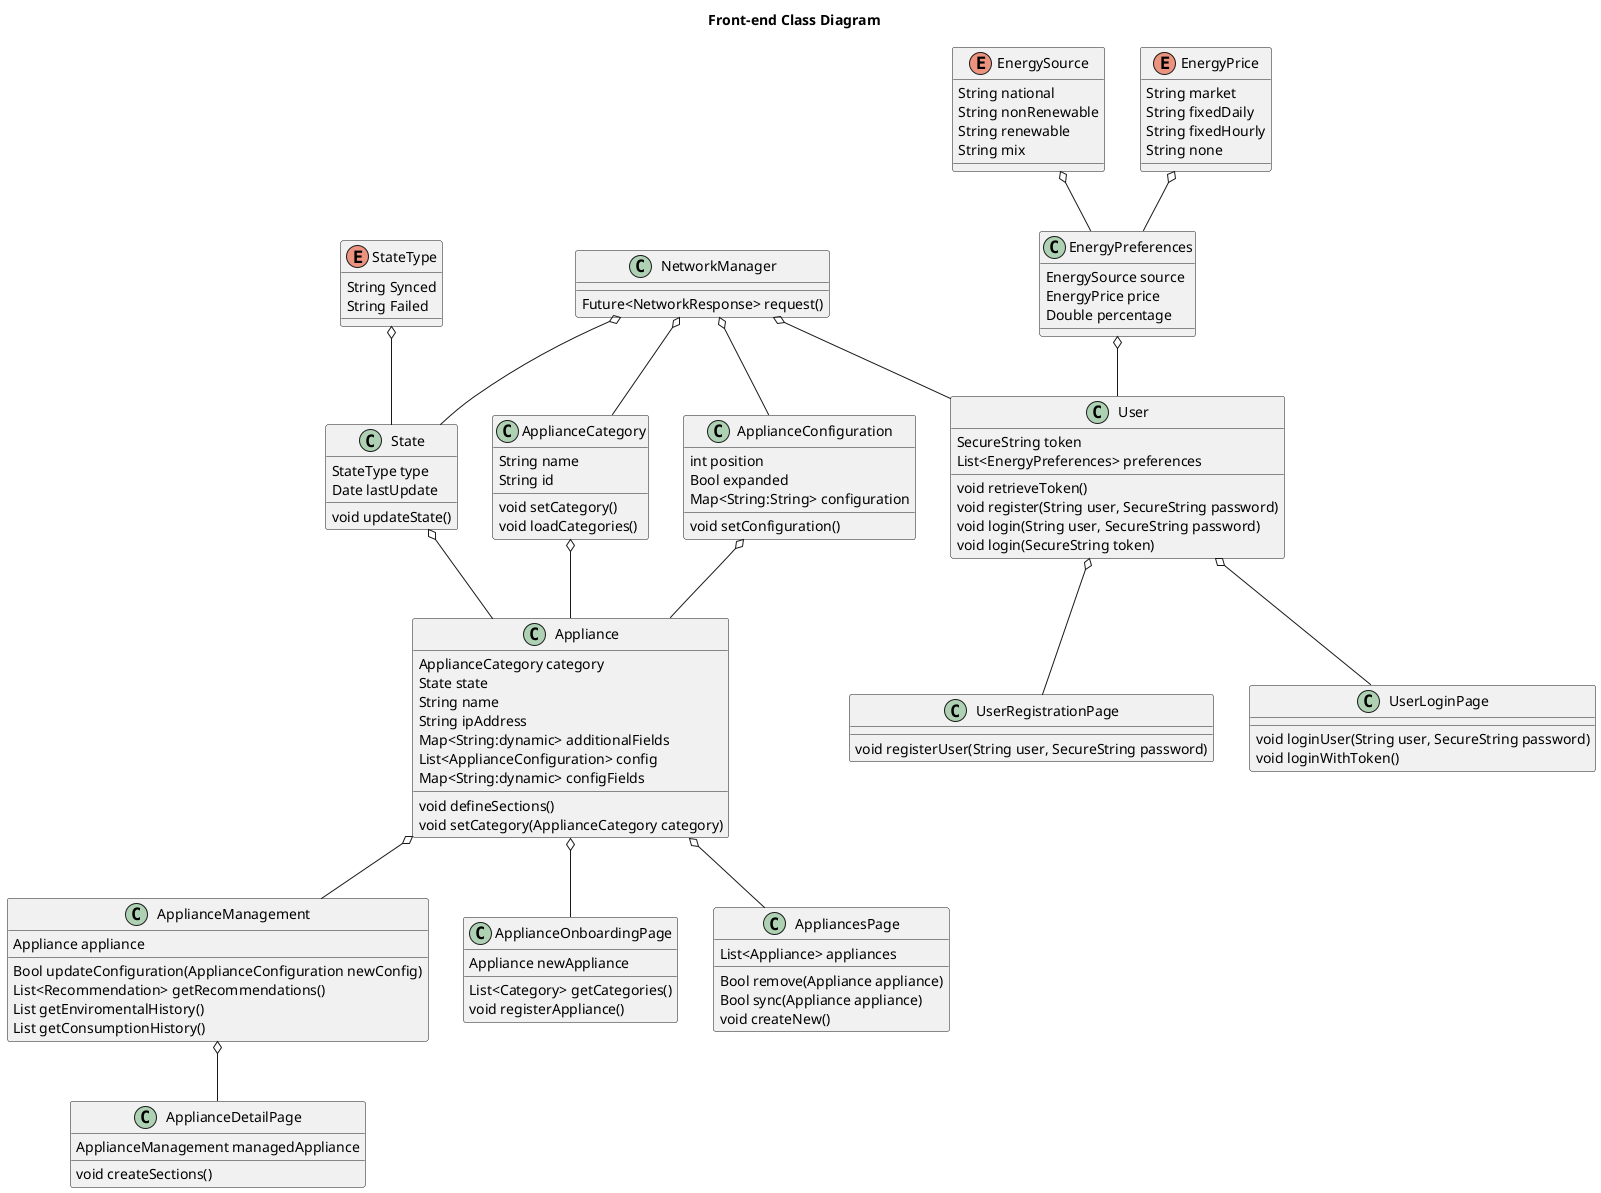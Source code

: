 @startuml

title Front-end Class Diagram

class ApplianceConfiguration {
  int position
  Bool expanded
  Map<String:String> configuration
  void setConfiguration() 
}

class ApplianceCategory {
  String name
  String id
  void setCategory()
  void loadCategories()
}

enum StateType {
  String Synced
  String Failed
}

class State {
  StateType type
  Date lastUpdate
  void updateState()
}

StateType o-- State

class Appliance {
  ApplianceCategory category
  State state
  String name
  String ipAddress
  Map<String:dynamic> additionalFields
  List<ApplianceConfiguration> config
  Map<String:dynamic> configFields
  void defineSections()
  void setCategory(ApplianceCategory category)
}

ApplianceCategory o-- Appliance
ApplianceConfiguration o-- Appliance
State o-- Appliance

class ApplianceManagement {
  Appliance appliance
  Bool updateConfiguration(ApplianceConfiguration newConfig)
  List<Recommendation> getRecommendations()
  List getEnviromentalHistory()
  List getConsumptionHistory()
}

Appliance o-- ApplianceManagement

class ApplianceOnboardingPage {
  Appliance newAppliance
  List<Category> getCategories()
  void registerAppliance()
}

Appliance o-- ApplianceOnboardingPage

class AppliancesPage {
  List<Appliance> appliances
  Bool remove(Appliance appliance)
  Bool sync(Appliance appliance)
  void createNew()
}

Appliance o-- AppliancesPage

class ApplianceDetailPage {
  ApplianceManagement managedAppliance
  void createSections()
}

ApplianceManagement o-- ApplianceDetailPage

enum EnergySource {
    String national
    String nonRenewable
    String renewable
    String mix
}

enum EnergyPrice {
    String market
    String fixedDaily
    String fixedHourly
    String none
}

class EnergyPreferences {
    EnergySource source
    EnergyPrice price
    Double percentage
}

EnergySource o-- EnergyPreferences
EnergyPrice o-- EnergyPreferences

class User {
    SecureString token
    List<EnergyPreferences> preferences
    void retrieveToken()
    void register(String user, SecureString password)
    void login(String user, SecureString password)
    void login(SecureString token)
}

EnergyPreferences o-- User

class UserLoginPage {
   void loginUser(String user, SecureString password)
   void loginWithToken()
}

User o-- UserLoginPage

class UserRegistrationPage {
   void registerUser(String user, SecureString password)
}

User o-- UserRegistrationPage

class NetworkManager {
    Future<NetworkResponse> request()
}

NetworkManager o-- ApplianceConfiguration
NetworkManager o-- User
NetworkManager o-- ApplianceCategory
NetworkManager o-- State

@enduml